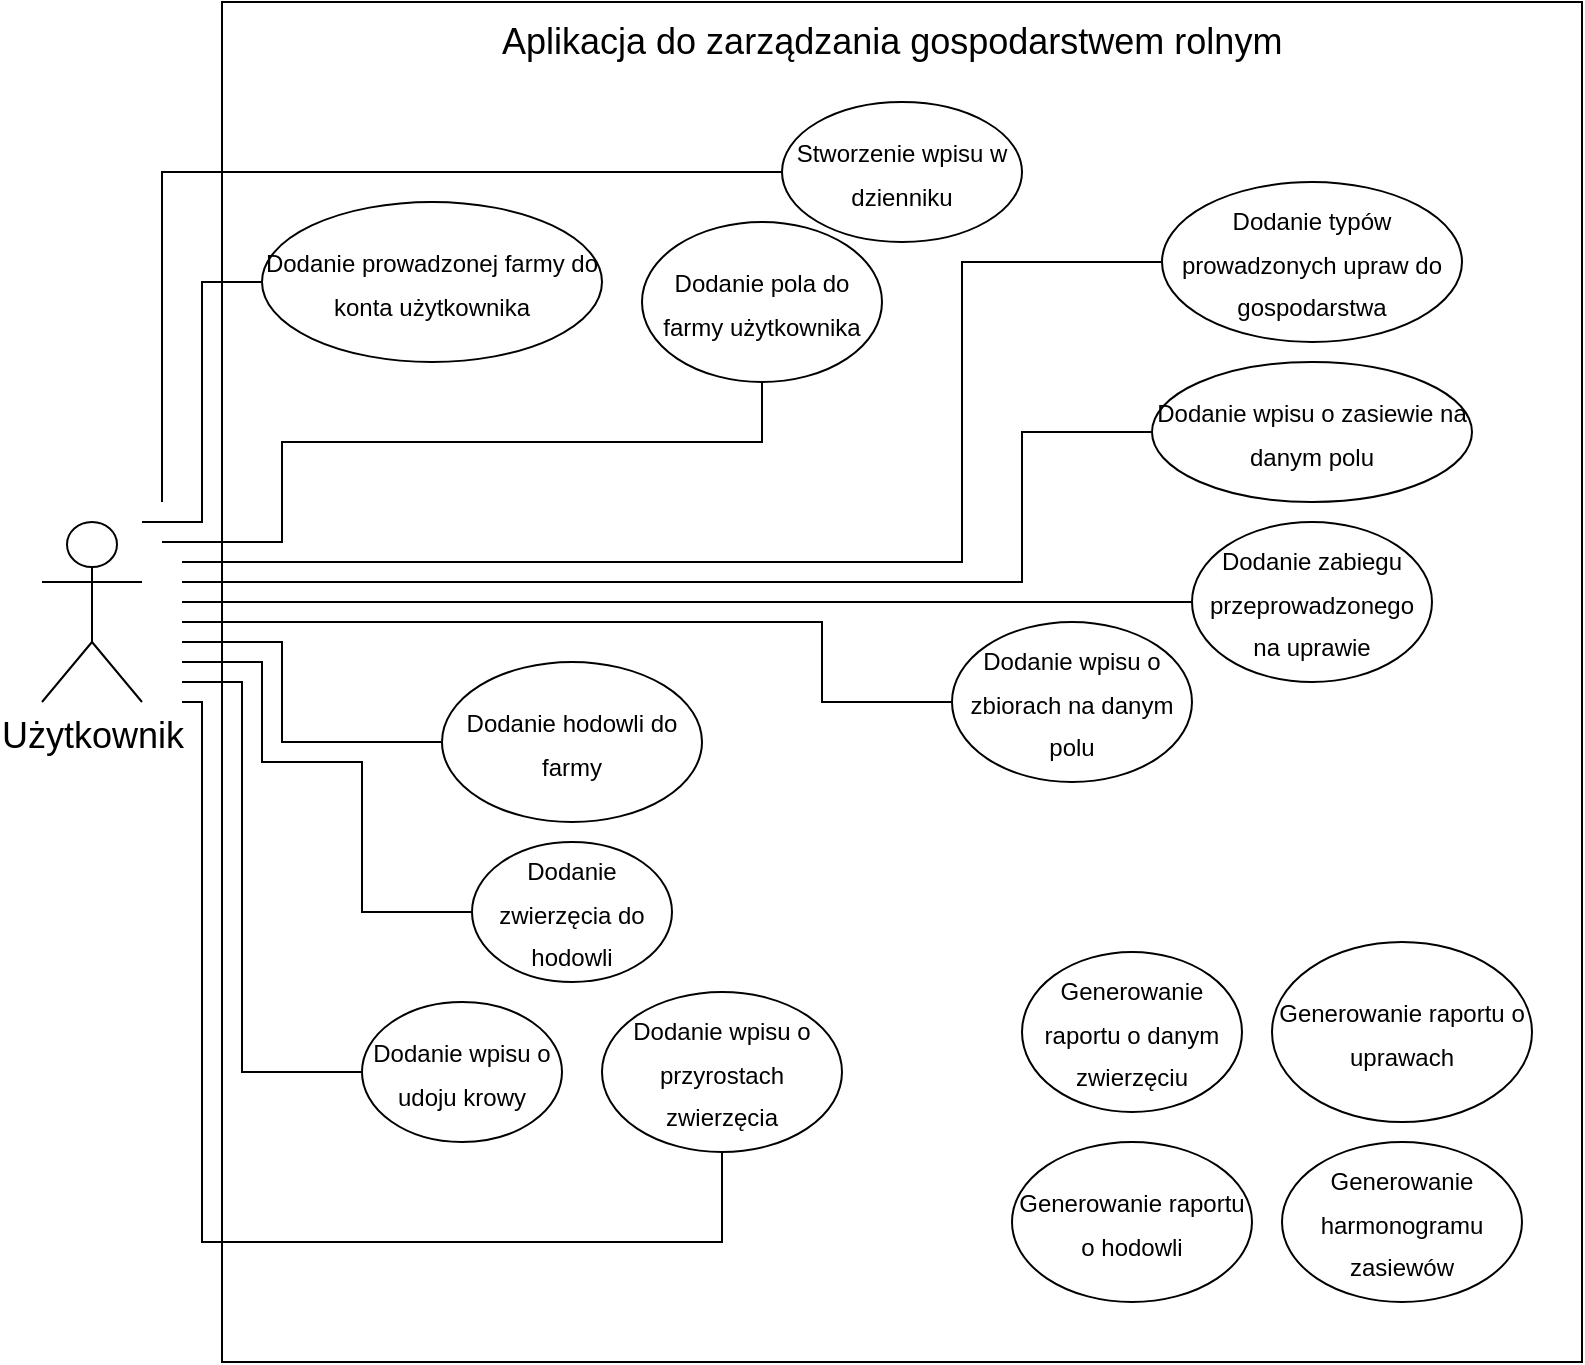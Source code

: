 <mxfile version="20.7.4" type="device"><diagram id="BC79CML7Z33H3tk79keH" name="Strona-1"><mxGraphModel dx="1434" dy="746" grid="1" gridSize="10" guides="1" tooltips="1" connect="1" arrows="1" fold="1" page="1" pageScale="1" pageWidth="827" pageHeight="1169" math="0" shadow="0"><root><mxCell id="0"/><mxCell id="1" parent="0"/><mxCell id="yx_y9nf9KPECeYAKMQg5-1" value="" style="whiteSpace=wrap;html=1;aspect=fixed;" vertex="1" parent="1"><mxGeometry x="110" y="60" width="680" height="680" as="geometry"/></mxCell><mxCell id="yx_y9nf9KPECeYAKMQg5-2" value="&lt;font style=&quot;font-size: 18px;&quot;&gt;Aplikacja do zarządzania gospodarstwem rolnym&lt;/font&gt;" style="text;html=1;strokeColor=none;fillColor=none;spacing=5;spacingTop=-20;whiteSpace=wrap;overflow=hidden;rounded=0;" vertex="1" parent="1"><mxGeometry x="245" y="80" width="410" height="30" as="geometry"/></mxCell><mxCell id="yx_y9nf9KPECeYAKMQg5-26" value="" style="edgeStyle=orthogonalEdgeStyle;rounded=0;orthogonalLoop=1;jettySize=auto;html=1;fontSize=12;endArrow=none;endFill=0;" edge="1" parent="1" target="yx_y9nf9KPECeYAKMQg5-18"><mxGeometry relative="1" as="geometry"><mxPoint x="70" y="320" as="sourcePoint"/><Array as="points"><mxPoint x="70" y="320"/><mxPoint x="100" y="320"/><mxPoint x="100" y="200"/></Array></mxGeometry></mxCell><mxCell id="yx_y9nf9KPECeYAKMQg5-28" style="edgeStyle=orthogonalEdgeStyle;rounded=0;orthogonalLoop=1;jettySize=auto;html=1;fontSize=12;endArrow=none;endFill=0;" edge="1" parent="1" target="yx_y9nf9KPECeYAKMQg5-17"><mxGeometry relative="1" as="geometry"><mxPoint x="80" y="330" as="sourcePoint"/><Array as="points"><mxPoint x="90" y="330"/><mxPoint x="140" y="330"/><mxPoint x="140" y="280"/><mxPoint x="380" y="280"/></Array></mxGeometry></mxCell><mxCell id="yx_y9nf9KPECeYAKMQg5-29" style="edgeStyle=orthogonalEdgeStyle;rounded=0;orthogonalLoop=1;jettySize=auto;html=1;fontSize=12;endArrow=none;endFill=0;" edge="1" parent="1" target="yx_y9nf9KPECeYAKMQg5-15"><mxGeometry relative="1" as="geometry"><mxPoint x="90" y="340" as="sourcePoint"/><Array as="points"><mxPoint x="90" y="340"/><mxPoint x="480" y="340"/><mxPoint x="480" y="190"/></Array></mxGeometry></mxCell><mxCell id="yx_y9nf9KPECeYAKMQg5-30" style="edgeStyle=orthogonalEdgeStyle;rounded=0;orthogonalLoop=1;jettySize=auto;html=1;entryX=0;entryY=0.5;entryDx=0;entryDy=0;fontSize=12;endArrow=none;endFill=0;" edge="1" parent="1" target="yx_y9nf9KPECeYAKMQg5-16"><mxGeometry relative="1" as="geometry"><mxPoint x="90" y="350" as="sourcePoint"/><Array as="points"><mxPoint x="510" y="350"/><mxPoint x="510" y="275"/></Array></mxGeometry></mxCell><mxCell id="yx_y9nf9KPECeYAKMQg5-31" style="edgeStyle=orthogonalEdgeStyle;rounded=0;orthogonalLoop=1;jettySize=auto;html=1;fontSize=12;endArrow=none;endFill=0;" edge="1" parent="1" target="yx_y9nf9KPECeYAKMQg5-14"><mxGeometry relative="1" as="geometry"><mxPoint x="90" y="360" as="sourcePoint"/><Array as="points"><mxPoint x="450" y="360"/><mxPoint x="450" y="360"/></Array></mxGeometry></mxCell><mxCell id="yx_y9nf9KPECeYAKMQg5-32" style="edgeStyle=orthogonalEdgeStyle;rounded=0;orthogonalLoop=1;jettySize=auto;html=1;entryX=0;entryY=0.5;entryDx=0;entryDy=0;fontSize=12;endArrow=none;endFill=0;" edge="1" parent="1" target="yx_y9nf9KPECeYAKMQg5-13"><mxGeometry relative="1" as="geometry"><mxPoint x="90" y="370" as="sourcePoint"/><Array as="points"><mxPoint x="410" y="370"/><mxPoint x="410" y="410"/></Array></mxGeometry></mxCell><mxCell id="yx_y9nf9KPECeYAKMQg5-4" value="Użytkownik" style="shape=umlActor;verticalLabelPosition=bottom;verticalAlign=top;html=1;outlineConnect=0;fontSize=18;" vertex="1" parent="1"><mxGeometry x="20" y="320" width="50" height="90" as="geometry"/></mxCell><mxCell id="yx_y9nf9KPECeYAKMQg5-8" value="&lt;p&gt;&lt;font style=&quot;font-size: 12px;&quot;&gt;Generowanie raportu o uprawach&lt;/font&gt;&lt;/p&gt;" style="ellipse;whiteSpace=wrap;html=1;fontSize=18;" vertex="1" parent="1"><mxGeometry x="635" y="530" width="130" height="90" as="geometry"/></mxCell><mxCell id="yx_y9nf9KPECeYAKMQg5-38" style="edgeStyle=orthogonalEdgeStyle;rounded=0;orthogonalLoop=1;jettySize=auto;html=1;fontSize=12;endArrow=none;endFill=0;" edge="1" parent="1" source="yx_y9nf9KPECeYAKMQg5-9"><mxGeometry relative="1" as="geometry"><mxPoint x="90" y="400" as="targetPoint"/><Array as="points"><mxPoint x="120" y="595"/><mxPoint x="120" y="400"/></Array></mxGeometry></mxCell><mxCell id="yx_y9nf9KPECeYAKMQg5-9" value="&lt;p&gt;&lt;font style=&quot;font-size: 12px;&quot;&gt;Dodanie wpisu o udoju krowy&lt;/font&gt;&lt;/p&gt;" style="ellipse;whiteSpace=wrap;html=1;fontSize=18;" vertex="1" parent="1"><mxGeometry x="180" y="560" width="100" height="70" as="geometry"/></mxCell><mxCell id="yx_y9nf9KPECeYAKMQg5-35" style="edgeStyle=orthogonalEdgeStyle;rounded=0;orthogonalLoop=1;jettySize=auto;html=1;fontSize=12;endArrow=none;endFill=0;" edge="1" parent="1" source="yx_y9nf9KPECeYAKMQg5-11"><mxGeometry relative="1" as="geometry"><mxPoint x="90" y="380" as="targetPoint"/><Array as="points"><mxPoint x="140" y="430"/><mxPoint x="140" y="380"/><mxPoint x="90" y="380"/></Array></mxGeometry></mxCell><mxCell id="yx_y9nf9KPECeYAKMQg5-11" value="&lt;p&gt;&lt;font style=&quot;font-size: 12px;&quot;&gt;Dodanie hodowli do farmy&lt;/font&gt;&lt;/p&gt;" style="ellipse;whiteSpace=wrap;html=1;fontSize=18;" vertex="1" parent="1"><mxGeometry x="220" y="390" width="130" height="80" as="geometry"/></mxCell><mxCell id="yx_y9nf9KPECeYAKMQg5-37" style="edgeStyle=orthogonalEdgeStyle;rounded=0;orthogonalLoop=1;jettySize=auto;html=1;fontSize=12;endArrow=none;endFill=0;" edge="1" parent="1" source="yx_y9nf9KPECeYAKMQg5-12"><mxGeometry relative="1" as="geometry"><mxPoint x="90" y="390" as="targetPoint"/><Array as="points"><mxPoint x="180" y="515"/><mxPoint x="180" y="440"/><mxPoint x="130" y="440"/><mxPoint x="130" y="390"/><mxPoint x="90" y="390"/></Array></mxGeometry></mxCell><mxCell id="yx_y9nf9KPECeYAKMQg5-12" value="&lt;p&gt;&lt;font style=&quot;font-size: 12px;&quot;&gt;Dodanie zwierzęcia do hodowli&lt;/font&gt;&lt;/p&gt;" style="ellipse;whiteSpace=wrap;html=1;fontSize=18;" vertex="1" parent="1"><mxGeometry x="235" y="480" width="100" height="70" as="geometry"/></mxCell><mxCell id="yx_y9nf9KPECeYAKMQg5-13" value="&lt;p&gt;&lt;font style=&quot;font-size: 12px;&quot;&gt;Dodanie wpisu o zbiorach na danym polu&lt;/font&gt;&lt;/p&gt;" style="ellipse;whiteSpace=wrap;html=1;fontSize=18;" vertex="1" parent="1"><mxGeometry x="475" y="370" width="120" height="80" as="geometry"/></mxCell><mxCell id="yx_y9nf9KPECeYAKMQg5-14" value="&lt;p&gt;&lt;font style=&quot;font-size: 12px;&quot;&gt;Dodanie zabiegu przeprowadzonego na uprawie&lt;/font&gt;&lt;/p&gt;" style="ellipse;whiteSpace=wrap;html=1;fontSize=18;" vertex="1" parent="1"><mxGeometry x="595" y="320" width="120" height="80" as="geometry"/></mxCell><mxCell id="yx_y9nf9KPECeYAKMQg5-15" value="&lt;p&gt;&lt;font style=&quot;font-size: 12px;&quot;&gt;Dodanie typów prowadzonych upraw do gospodarstwa&lt;/font&gt;&lt;/p&gt;" style="ellipse;whiteSpace=wrap;html=1;fontSize=18;" vertex="1" parent="1"><mxGeometry x="580" y="150" width="150" height="80" as="geometry"/></mxCell><mxCell id="yx_y9nf9KPECeYAKMQg5-16" value="&lt;p&gt;&lt;font style=&quot;font-size: 12px;&quot;&gt;Dodanie wpisu o zasiewie na danym polu&lt;/font&gt;&lt;/p&gt;" style="ellipse;whiteSpace=wrap;html=1;fontSize=18;" vertex="1" parent="1"><mxGeometry x="575" y="240" width="160" height="70" as="geometry"/></mxCell><mxCell id="yx_y9nf9KPECeYAKMQg5-17" value="&lt;span&gt;&lt;font style=&quot;font-size: 12px;&quot;&gt;Dodanie pola do farmy użytkownika&lt;/font&gt;&lt;/span&gt;" style="ellipse;whiteSpace=wrap;html=1;fontSize=18;" vertex="1" parent="1"><mxGeometry x="320" y="170" width="120" height="80" as="geometry"/></mxCell><mxCell id="yx_y9nf9KPECeYAKMQg5-18" value="&lt;p&gt;&lt;font style=&quot;font-size: 12px;&quot;&gt;Dodanie prowadzonej farmy do konta użytkownika&lt;/font&gt;&lt;/p&gt;" style="ellipse;whiteSpace=wrap;html=1;fontSize=18;" vertex="1" parent="1"><mxGeometry x="130" y="160" width="170" height="80" as="geometry"/></mxCell><mxCell id="yx_y9nf9KPECeYAKMQg5-19" value="&lt;font style=&quot;font-size: 12px;&quot;&gt;&lt;span&gt;Stworzenie wpisu w dzienniku&lt;/span&gt;&lt;/font&gt;" style="ellipse;whiteSpace=wrap;html=1;fontSize=18;" vertex="1" parent="1"><mxGeometry x="390" y="110" width="120" height="70" as="geometry"/></mxCell><mxCell id="yx_y9nf9KPECeYAKMQg5-20" value="&lt;p&gt;&lt;font style=&quot;font-size: 12px;&quot;&gt;Generowanie harmonogramu zasiewów&lt;/font&gt;&lt;/p&gt;" style="ellipse;whiteSpace=wrap;html=1;fontSize=18;" vertex="1" parent="1"><mxGeometry x="640" y="630" width="120" height="80" as="geometry"/></mxCell><mxCell id="yx_y9nf9KPECeYAKMQg5-21" value="&lt;p&gt;&lt;font style=&quot;font-size: 12px;&quot;&gt;Generowanie raportu o danym zwierzęciu&lt;/font&gt;&lt;/p&gt;" style="ellipse;whiteSpace=wrap;html=1;fontSize=18;" vertex="1" parent="1"><mxGeometry x="510" y="535" width="110" height="80" as="geometry"/></mxCell><mxCell id="yx_y9nf9KPECeYAKMQg5-22" value="&lt;p&gt;&lt;font style=&quot;font-size: 12px;&quot;&gt;Generowanie raportu o hodowli&lt;/font&gt;&lt;/p&gt;" style="ellipse;whiteSpace=wrap;html=1;fontSize=18;" vertex="1" parent="1"><mxGeometry x="505" y="630" width="120" height="80" as="geometry"/></mxCell><mxCell id="yx_y9nf9KPECeYAKMQg5-39" style="edgeStyle=orthogonalEdgeStyle;rounded=0;orthogonalLoop=1;jettySize=auto;html=1;fontSize=12;endArrow=none;endFill=0;" edge="1" parent="1" source="yx_y9nf9KPECeYAKMQg5-23"><mxGeometry relative="1" as="geometry"><mxPoint x="90" y="410" as="targetPoint"/><Array as="points"><mxPoint x="360" y="680"/><mxPoint x="100" y="680"/></Array></mxGeometry></mxCell><mxCell id="yx_y9nf9KPECeYAKMQg5-23" value="&lt;p&gt;&lt;font style=&quot;font-size: 12px;&quot;&gt;Dodanie wpisu o przyrostach zwierzęcia&lt;/font&gt;&lt;/p&gt;" style="ellipse;whiteSpace=wrap;html=1;fontSize=18;" vertex="1" parent="1"><mxGeometry x="300" y="555" width="120" height="80" as="geometry"/></mxCell><mxCell id="yx_y9nf9KPECeYAKMQg5-27" value="" style="edgeStyle=orthogonalEdgeStyle;rounded=0;orthogonalLoop=1;jettySize=auto;html=1;fontSize=12;endArrow=none;endFill=0;" edge="1" parent="1" target="yx_y9nf9KPECeYAKMQg5-19"><mxGeometry relative="1" as="geometry"><mxPoint x="80" y="310" as="sourcePoint"/><mxPoint x="330" y="240" as="targetPoint"/><Array as="points"><mxPoint x="80" y="145"/></Array></mxGeometry></mxCell></root></mxGraphModel></diagram></mxfile>